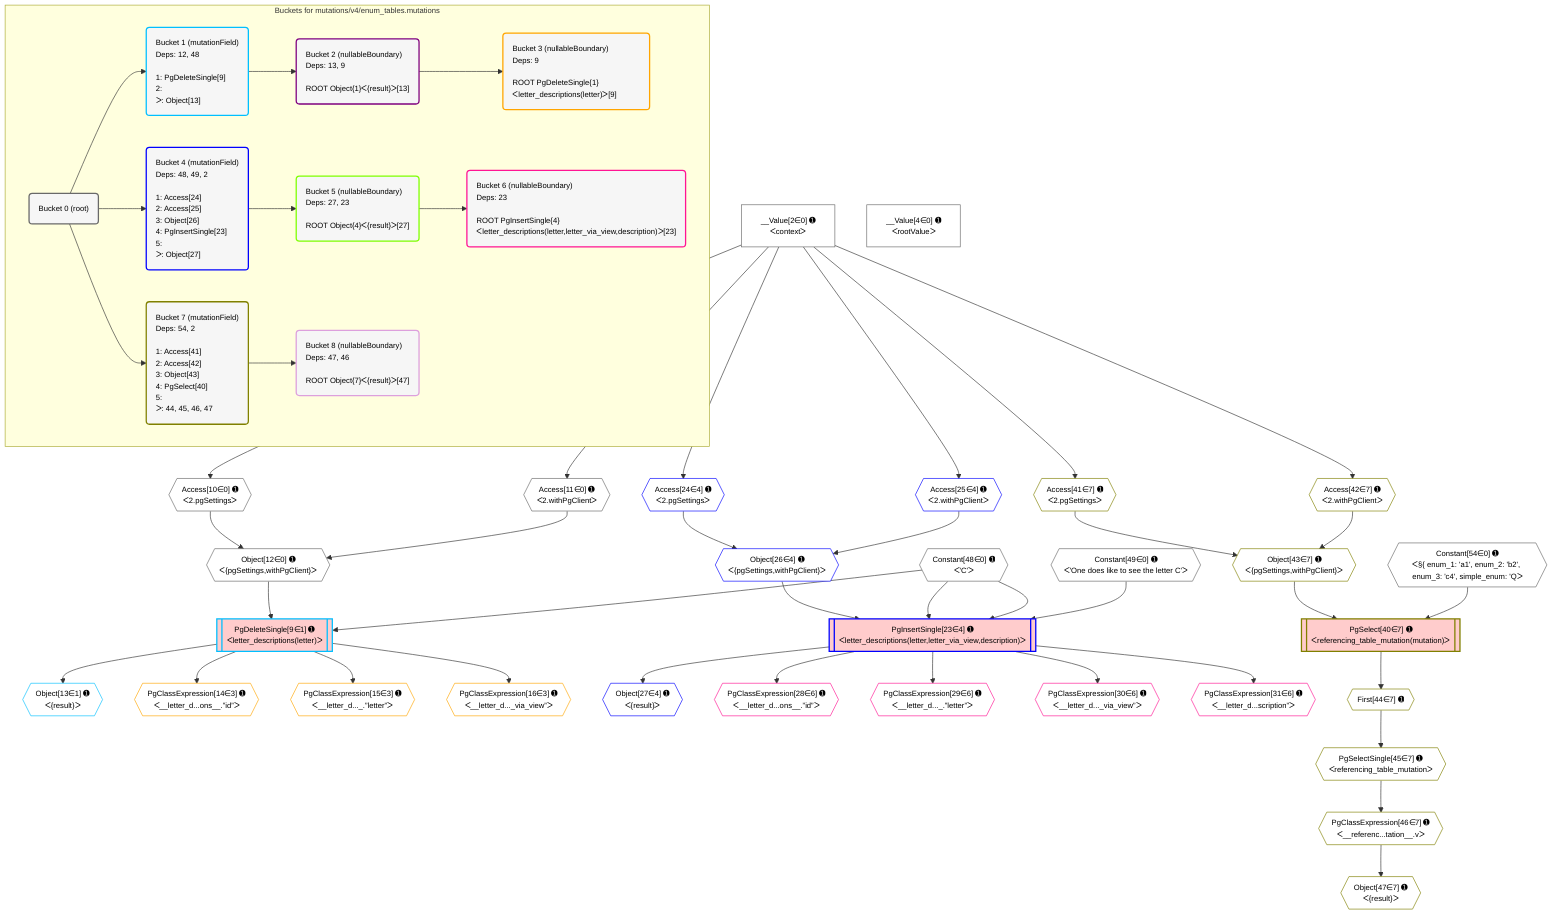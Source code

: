 %%{init: {'themeVariables': { 'fontSize': '12px'}}}%%
graph TD
    classDef path fill:#eee,stroke:#000,color:#000
    classDef plan fill:#fff,stroke-width:1px,color:#000
    classDef itemplan fill:#fff,stroke-width:2px,color:#000
    classDef unbatchedplan fill:#dff,stroke-width:1px,color:#000
    classDef sideeffectplan fill:#fcc,stroke-width:2px,color:#000
    classDef bucket fill:#f6f6f6,color:#000,stroke-width:2px,text-align:left


    %% plan dependencies
    Object12{{"Object[12∈0] ➊<br />ᐸ{pgSettings,withPgClient}ᐳ"}}:::plan
    Access10{{"Access[10∈0] ➊<br />ᐸ2.pgSettingsᐳ"}}:::plan
    Access11{{"Access[11∈0] ➊<br />ᐸ2.withPgClientᐳ"}}:::plan
    Access10 & Access11 --> Object12
    __Value2["__Value[2∈0] ➊<br />ᐸcontextᐳ"]:::plan
    __Value2 --> Access10
    __Value2 --> Access11
    __Value4["__Value[4∈0] ➊<br />ᐸrootValueᐳ"]:::plan
    Constant48{{"Constant[48∈0] ➊<br />ᐸ'C'ᐳ"}}:::plan
    Constant49{{"Constant[49∈0] ➊<br />ᐸ'One does like to see the letter C'ᐳ"}}:::plan
    Constant54{{"Constant[54∈0] ➊<br />ᐸ§{ enum_1: 'a1', enum_2: 'b2', enum_3: 'c4', simple_enum: 'Qᐳ"}}:::plan
    PgDeleteSingle9[["PgDeleteSingle[9∈1] ➊<br />ᐸletter_descriptions(letter)ᐳ"]]:::sideeffectplan
    Object12 & Constant48 --> PgDeleteSingle9
    Object13{{"Object[13∈1] ➊<br />ᐸ{result}ᐳ"}}:::plan
    PgDeleteSingle9 --> Object13
    PgClassExpression14{{"PgClassExpression[14∈3] ➊<br />ᐸ__letter_d...ons__.”id”ᐳ"}}:::plan
    PgDeleteSingle9 --> PgClassExpression14
    PgClassExpression15{{"PgClassExpression[15∈3] ➊<br />ᐸ__letter_d..._.”letter”ᐳ"}}:::plan
    PgDeleteSingle9 --> PgClassExpression15
    PgClassExpression16{{"PgClassExpression[16∈3] ➊<br />ᐸ__letter_d..._via_view”ᐳ"}}:::plan
    PgDeleteSingle9 --> PgClassExpression16
    PgInsertSingle23[["PgInsertSingle[23∈4] ➊<br />ᐸletter_descriptions(letter,letter_via_view,description)ᐳ"]]:::sideeffectplan
    Object26{{"Object[26∈4] ➊<br />ᐸ{pgSettings,withPgClient}ᐳ"}}:::plan
    Object26 & Constant48 & Constant48 & Constant49 --> PgInsertSingle23
    Access24{{"Access[24∈4] ➊<br />ᐸ2.pgSettingsᐳ"}}:::plan
    Access25{{"Access[25∈4] ➊<br />ᐸ2.withPgClientᐳ"}}:::plan
    Access24 & Access25 --> Object26
    __Value2 --> Access24
    __Value2 --> Access25
    Object27{{"Object[27∈4] ➊<br />ᐸ{result}ᐳ"}}:::plan
    PgInsertSingle23 --> Object27
    PgClassExpression28{{"PgClassExpression[28∈6] ➊<br />ᐸ__letter_d...ons__.”id”ᐳ"}}:::plan
    PgInsertSingle23 --> PgClassExpression28
    PgClassExpression29{{"PgClassExpression[29∈6] ➊<br />ᐸ__letter_d..._.”letter”ᐳ"}}:::plan
    PgInsertSingle23 --> PgClassExpression29
    PgClassExpression30{{"PgClassExpression[30∈6] ➊<br />ᐸ__letter_d..._via_view”ᐳ"}}:::plan
    PgInsertSingle23 --> PgClassExpression30
    PgClassExpression31{{"PgClassExpression[31∈6] ➊<br />ᐸ__letter_d...scription”ᐳ"}}:::plan
    PgInsertSingle23 --> PgClassExpression31
    PgSelect40[["PgSelect[40∈7] ➊<br />ᐸreferencing_table_mutation(mutation)ᐳ"]]:::sideeffectplan
    Object43{{"Object[43∈7] ➊<br />ᐸ{pgSettings,withPgClient}ᐳ"}}:::plan
    Object43 & Constant54 --> PgSelect40
    Access41{{"Access[41∈7] ➊<br />ᐸ2.pgSettingsᐳ"}}:::plan
    Access42{{"Access[42∈7] ➊<br />ᐸ2.withPgClientᐳ"}}:::plan
    Access41 & Access42 --> Object43
    __Value2 --> Access41
    __Value2 --> Access42
    First44{{"First[44∈7] ➊"}}:::plan
    PgSelect40 --> First44
    PgSelectSingle45{{"PgSelectSingle[45∈7] ➊<br />ᐸreferencing_table_mutationᐳ"}}:::plan
    First44 --> PgSelectSingle45
    PgClassExpression46{{"PgClassExpression[46∈7] ➊<br />ᐸ__referenc...tation__.vᐳ"}}:::plan
    PgSelectSingle45 --> PgClassExpression46
    Object47{{"Object[47∈7] ➊<br />ᐸ{result}ᐳ"}}:::plan
    PgClassExpression46 --> Object47

    %% define steps

    subgraph "Buckets for mutations/v4/enum_tables.mutations"
    Bucket0("Bucket 0 (root)"):::bucket
    classDef bucket0 stroke:#696969
    class Bucket0,__Value2,__Value4,Access10,Access11,Object12,Constant48,Constant49,Constant54 bucket0
    Bucket1("Bucket 1 (mutationField)<br />Deps: 12, 48<br /><br />1: PgDeleteSingle[9]<br />2: <br />ᐳ: Object[13]"):::bucket
    classDef bucket1 stroke:#00bfff
    class Bucket1,PgDeleteSingle9,Object13 bucket1
    Bucket2("Bucket 2 (nullableBoundary)<br />Deps: 13, 9<br /><br />ROOT Object{1}ᐸ{result}ᐳ[13]"):::bucket
    classDef bucket2 stroke:#7f007f
    class Bucket2 bucket2
    Bucket3("Bucket 3 (nullableBoundary)<br />Deps: 9<br /><br />ROOT PgDeleteSingle{1}ᐸletter_descriptions(letter)ᐳ[9]"):::bucket
    classDef bucket3 stroke:#ffa500
    class Bucket3,PgClassExpression14,PgClassExpression15,PgClassExpression16 bucket3
    Bucket4("Bucket 4 (mutationField)<br />Deps: 48, 49, 2<br /><br />1: Access[24]<br />2: Access[25]<br />3: Object[26]<br />4: PgInsertSingle[23]<br />5: <br />ᐳ: Object[27]"):::bucket
    classDef bucket4 stroke:#0000ff
    class Bucket4,PgInsertSingle23,Access24,Access25,Object26,Object27 bucket4
    Bucket5("Bucket 5 (nullableBoundary)<br />Deps: 27, 23<br /><br />ROOT Object{4}ᐸ{result}ᐳ[27]"):::bucket
    classDef bucket5 stroke:#7fff00
    class Bucket5 bucket5
    Bucket6("Bucket 6 (nullableBoundary)<br />Deps: 23<br /><br />ROOT PgInsertSingle{4}ᐸletter_descriptions(letter,letter_via_view,description)ᐳ[23]"):::bucket
    classDef bucket6 stroke:#ff1493
    class Bucket6,PgClassExpression28,PgClassExpression29,PgClassExpression30,PgClassExpression31 bucket6
    Bucket7("Bucket 7 (mutationField)<br />Deps: 54, 2<br /><br />1: Access[41]<br />2: Access[42]<br />3: Object[43]<br />4: PgSelect[40]<br />5: <br />ᐳ: 44, 45, 46, 47"):::bucket
    classDef bucket7 stroke:#808000
    class Bucket7,PgSelect40,Access41,Access42,Object43,First44,PgSelectSingle45,PgClassExpression46,Object47 bucket7
    Bucket8("Bucket 8 (nullableBoundary)<br />Deps: 47, 46<br /><br />ROOT Object{7}ᐸ{result}ᐳ[47]"):::bucket
    classDef bucket8 stroke:#dda0dd
    class Bucket8 bucket8
    Bucket0 --> Bucket1 & Bucket4 & Bucket7
    Bucket1 --> Bucket2
    Bucket2 --> Bucket3
    Bucket4 --> Bucket5
    Bucket5 --> Bucket6
    Bucket7 --> Bucket8
    end